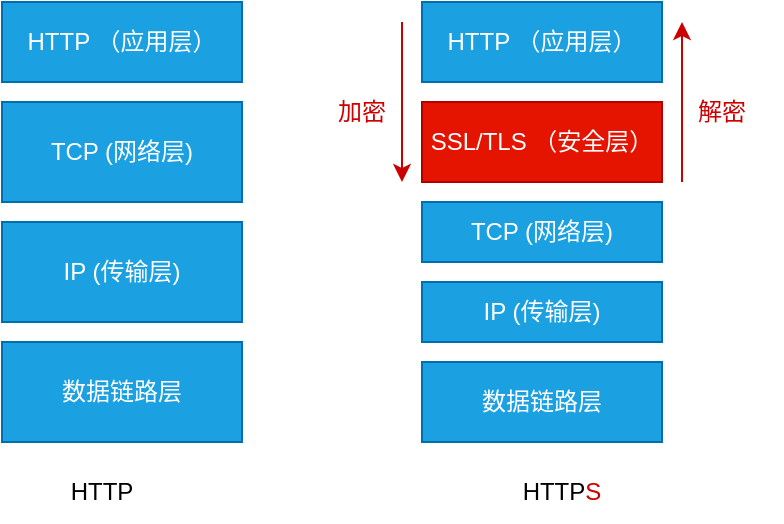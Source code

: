 <mxfile>
    <diagram id="CbMJjx6d-uiiHI6VFoXi" name="第 1 页">
        <mxGraphModel dx="789" dy="604" grid="1" gridSize="10" guides="1" tooltips="1" connect="1" arrows="1" fold="1" page="1" pageScale="1" pageWidth="827" pageHeight="1169" background="#ffffff" math="0" shadow="0">
            <root>
                <mxCell id="0"/>
                <mxCell id="1" parent="0"/>
                <mxCell id="2" value="HTTP （应用层）" style="rounded=0;whiteSpace=wrap;html=1;fillColor=#1ba1e2;fontColor=#ffffff;strokeColor=#006EAF;fontSize=12;" vertex="1" parent="1">
                    <mxGeometry x="150" y="40" width="120" height="40" as="geometry"/>
                </mxCell>
                <mxCell id="3" value="TCP (网络层)" style="rounded=0;whiteSpace=wrap;html=1;fillColor=#1ba1e2;fontColor=#ffffff;strokeColor=#006EAF;fontSize=12;" vertex="1" parent="1">
                    <mxGeometry x="150" y="90" width="120" height="50" as="geometry"/>
                </mxCell>
                <mxCell id="4" value="IP (传输层)" style="rounded=0;whiteSpace=wrap;html=1;fillColor=#1ba1e2;fontColor=#ffffff;strokeColor=#006EAF;fontSize=12;" vertex="1" parent="1">
                    <mxGeometry x="150" y="150" width="120" height="50" as="geometry"/>
                </mxCell>
                <mxCell id="5" value="数据链路层" style="rounded=0;whiteSpace=wrap;html=1;fillColor=#1ba1e2;fontColor=#ffffff;strokeColor=#006EAF;fontSize=12;" vertex="1" parent="1">
                    <mxGeometry x="150" y="210" width="120" height="50" as="geometry"/>
                </mxCell>
                <mxCell id="6" value="HTTP （应用层）" style="rounded=0;whiteSpace=wrap;html=1;fillColor=#1ba1e2;fontColor=#ffffff;strokeColor=#006EAF;fontSize=12;" vertex="1" parent="1">
                    <mxGeometry x="360" y="40" width="120" height="40" as="geometry"/>
                </mxCell>
                <mxCell id="7" value="SSL/TLS （安全层）" style="rounded=0;whiteSpace=wrap;html=1;fillColor=#e51400;fontColor=#ffffff;strokeColor=#B20000;fontSize=12;" vertex="1" parent="1">
                    <mxGeometry x="360" y="90" width="120" height="40" as="geometry"/>
                </mxCell>
                <mxCell id="8" value="TCP (网络层)" style="rounded=0;whiteSpace=wrap;html=1;fillColor=#1ba1e2;fontColor=#ffffff;strokeColor=#006EAF;fontSize=12;" vertex="1" parent="1">
                    <mxGeometry x="360" y="140" width="120" height="30" as="geometry"/>
                </mxCell>
                <mxCell id="9" value="IP (传输层)" style="rounded=0;whiteSpace=wrap;html=1;fillColor=#1ba1e2;fontColor=#ffffff;strokeColor=#006EAF;fontSize=12;" vertex="1" parent="1">
                    <mxGeometry x="360" y="180" width="120" height="30" as="geometry"/>
                </mxCell>
                <mxCell id="10" value="数据链路层" style="rounded=0;whiteSpace=wrap;html=1;fillColor=#1ba1e2;fontColor=#ffffff;strokeColor=#006EAF;fontSize=12;" vertex="1" parent="1">
                    <mxGeometry x="360" y="220" width="120" height="40" as="geometry"/>
                </mxCell>
                <mxCell id="11" value="" style="endArrow=classic;html=1;strokeColor=#CC0000;fontSize=12;" edge="1" parent="1">
                    <mxGeometry width="50" height="50" relative="1" as="geometry">
                        <mxPoint x="350" y="50" as="sourcePoint"/>
                        <mxPoint x="350" y="130" as="targetPoint"/>
                    </mxGeometry>
                </mxCell>
                <mxCell id="12" value="加密" style="text;html=1;strokeColor=none;fillColor=none;align=center;verticalAlign=middle;whiteSpace=wrap;rounded=0;fontColor=#CC0000;fontSize=12;" vertex="1" parent="1">
                    <mxGeometry x="300" y="80" width="60" height="30" as="geometry"/>
                </mxCell>
                <mxCell id="13" value="" style="endArrow=classic;html=1;strokeColor=#CC0000;fontColor=#CC0000;fontSize=12;" edge="1" parent="1">
                    <mxGeometry width="50" height="50" relative="1" as="geometry">
                        <mxPoint x="490" y="130" as="sourcePoint"/>
                        <mxPoint x="490" y="50" as="targetPoint"/>
                    </mxGeometry>
                </mxCell>
                <mxCell id="14" value="解密" style="text;html=1;strokeColor=none;fillColor=none;align=center;verticalAlign=middle;whiteSpace=wrap;rounded=0;fontColor=#CC0000;fontSize=12;" vertex="1" parent="1">
                    <mxGeometry x="480" y="80" width="60" height="30" as="geometry"/>
                </mxCell>
                <mxCell id="15" value="HTTP" style="text;html=1;strokeColor=none;fillColor=none;align=center;verticalAlign=middle;whiteSpace=wrap;rounded=0;fontColor=#000000;fontSize=12;" vertex="1" parent="1">
                    <mxGeometry x="170" y="270" width="60" height="30" as="geometry"/>
                </mxCell>
                <mxCell id="16" value="HTTP&lt;font color=&quot;#cc0000&quot; style=&quot;font-size: 12px;&quot;&gt;S&lt;/font&gt;" style="text;html=1;strokeColor=none;fillColor=none;align=center;verticalAlign=middle;whiteSpace=wrap;rounded=0;fontColor=#000000;fontSize=12;" vertex="1" parent="1">
                    <mxGeometry x="400" y="270" width="60" height="30" as="geometry"/>
                </mxCell>
            </root>
        </mxGraphModel>
    </diagram>
</mxfile>